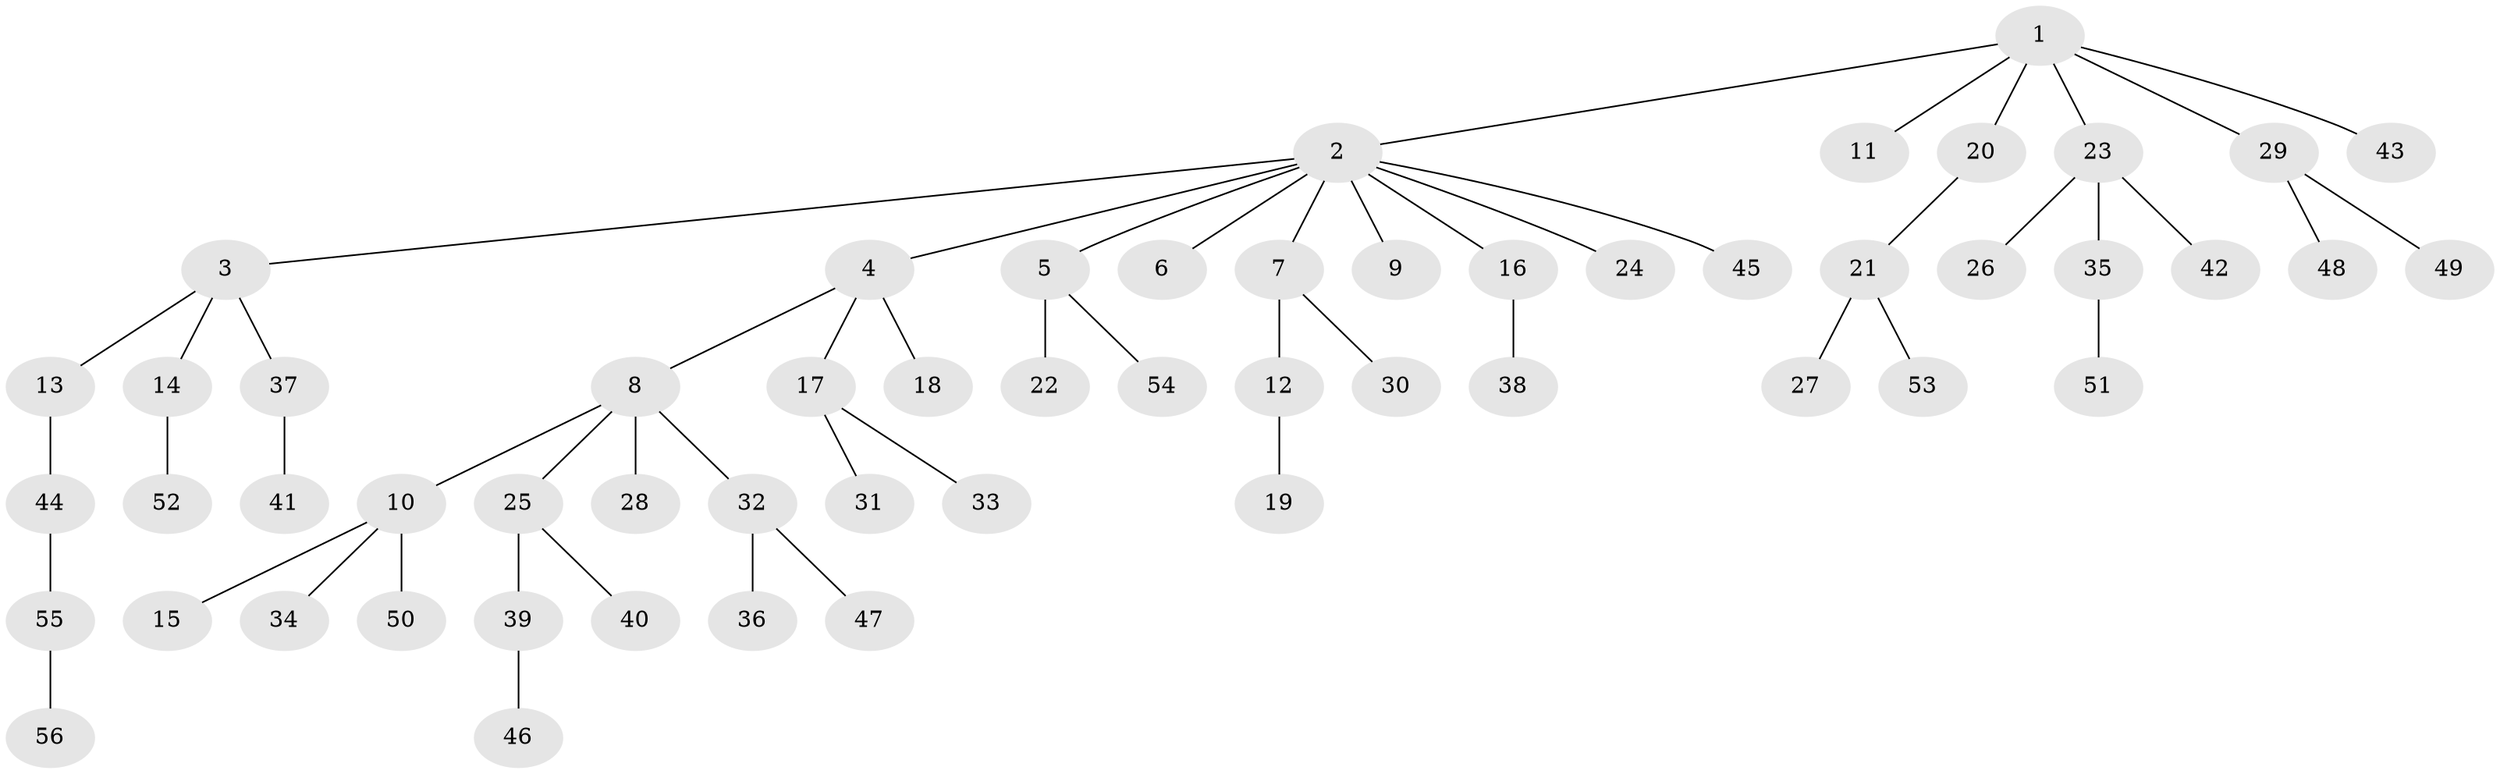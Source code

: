 // Generated by graph-tools (version 1.1) at 2025/11/02/27/25 16:11:25]
// undirected, 56 vertices, 55 edges
graph export_dot {
graph [start="1"]
  node [color=gray90,style=filled];
  1;
  2;
  3;
  4;
  5;
  6;
  7;
  8;
  9;
  10;
  11;
  12;
  13;
  14;
  15;
  16;
  17;
  18;
  19;
  20;
  21;
  22;
  23;
  24;
  25;
  26;
  27;
  28;
  29;
  30;
  31;
  32;
  33;
  34;
  35;
  36;
  37;
  38;
  39;
  40;
  41;
  42;
  43;
  44;
  45;
  46;
  47;
  48;
  49;
  50;
  51;
  52;
  53;
  54;
  55;
  56;
  1 -- 2;
  1 -- 11;
  1 -- 20;
  1 -- 23;
  1 -- 29;
  1 -- 43;
  2 -- 3;
  2 -- 4;
  2 -- 5;
  2 -- 6;
  2 -- 7;
  2 -- 9;
  2 -- 16;
  2 -- 24;
  2 -- 45;
  3 -- 13;
  3 -- 14;
  3 -- 37;
  4 -- 8;
  4 -- 17;
  4 -- 18;
  5 -- 22;
  5 -- 54;
  7 -- 12;
  7 -- 30;
  8 -- 10;
  8 -- 25;
  8 -- 28;
  8 -- 32;
  10 -- 15;
  10 -- 34;
  10 -- 50;
  12 -- 19;
  13 -- 44;
  14 -- 52;
  16 -- 38;
  17 -- 31;
  17 -- 33;
  20 -- 21;
  21 -- 27;
  21 -- 53;
  23 -- 26;
  23 -- 35;
  23 -- 42;
  25 -- 39;
  25 -- 40;
  29 -- 48;
  29 -- 49;
  32 -- 36;
  32 -- 47;
  35 -- 51;
  37 -- 41;
  39 -- 46;
  44 -- 55;
  55 -- 56;
}
